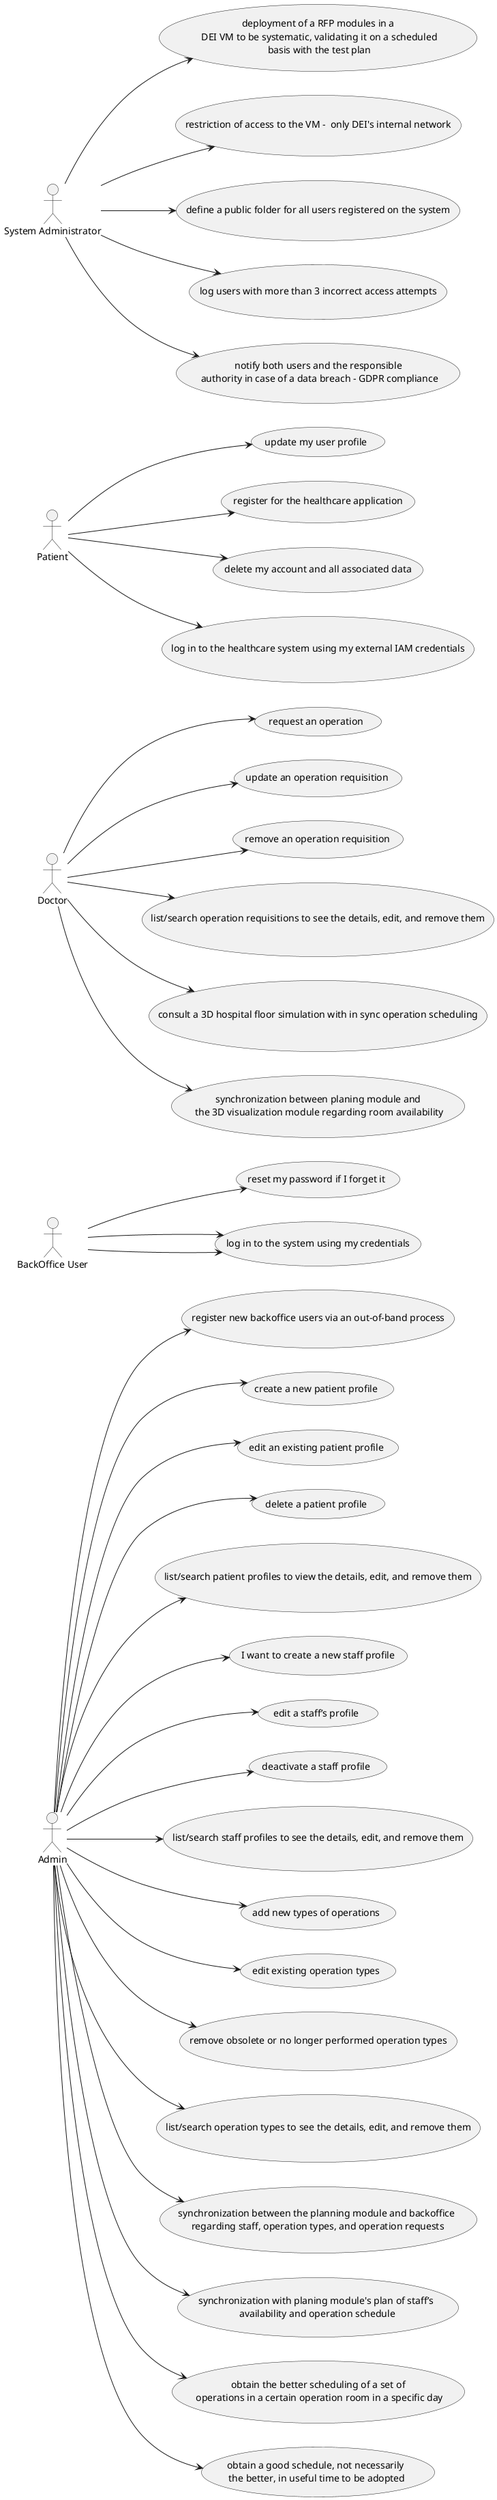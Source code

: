 @startuml
'https://plantuml.com/use-case-diagram

left to right direction

actor "Admin" as Admin
actor "BackOffice User" as Backoffice
actor "Doctor" as Doctor
actor "Patient" as Patient
actor "System Administrator" as System

Admin --> (register new backoffice users via an out-of-band process)
Admin --> (create a new patient profile)
Admin --> (edit an existing patient profile)
Admin --> (delete a patient profile)
Admin --> (list/search patient profiles to view the details, edit, and remove them)
Admin --> (I want to create a new staff profile)
Admin --> (edit a staff’s profile)
Admin --> (deactivate a staff profile)
Admin --> (list/search staff profiles to see the details, edit, and remove them)
Admin --> (add new types of operations)
Admin --> (edit existing operation types)
Admin --> (remove obsolete or no longer performed operation types)
Admin --> (list/search operation types to see the details, edit, and remove them)
Admin --> (synchronization between the planning module and backoffice\n regarding staff, operation types, and operation requests)
Admin --> (synchronization with planing module's plan of staff’s\n availability and operation schedule)
Admin --> (obtain the better scheduling of a set of\n operations in a certain operation room in a specific day)
Admin --> (obtain a good schedule, not necessarily\n the better, in useful time to be adopted)



Patient --> (update my user profile)
Patient --> (register for the healthcare application)
Patient --> (delete my account and all associated data)
Patient --> (log in to the healthcare system using my external IAM credentials)


Backoffice --> (reset my password if I forget it)
Backoffice --> (log in to the system using my credentials)
Backoffice --> (log in to the system using my credentials)


Doctor --> (request an operation)
Doctor --> (update an operation requisition)
Doctor --> (remove an operation requisition)
Doctor --> (list/search operation requisitions to see the details, edit, and remove them)
Doctor --> (consult a 3D hospital floor simulation with in sync operation scheduling)
Doctor --> (synchronization between planing module and\n the 3D visualization module regarding room availability)


System --> (deployment of a RFP modules in a\n DEI VM to be systematic, validating it on a scheduled\n basis with the test plan)
System --> (restriction of access to the VM -  only DEI's internal network)
System --> (define a public folder for all users registered on the system)
System --> (log users with more than 3 incorrect access attempts)
System --> (notify both users and the responsible\n authority in case of a data breach - GDPR compliance)


@enduml
